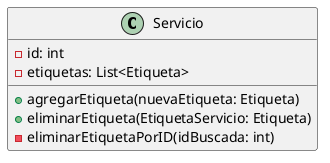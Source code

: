 @startuml
'https://plantuml.com/class-diagram

class Servicio{
    - id: int
    - etiquetas: List<Etiqueta>

    + agregarEtiqueta(nuevaEtiqueta: Etiqueta)
    + eliminarEtiqueta(EtiquetaServicio: Etiqueta)
    - eliminarEtiquetaPorID(idBuscada: int)

}

@enduml
